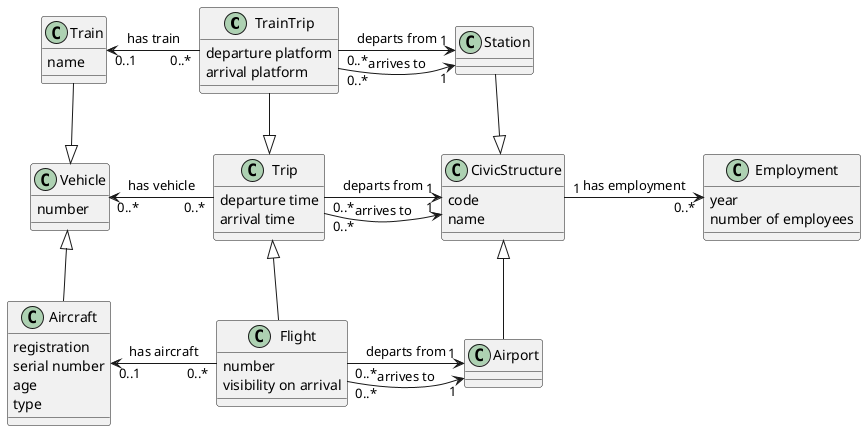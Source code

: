 @startuml
    class TrainTrip {
        departure platform
        arrival platform
    }
    
    class Station
    
    class Train {
        name
    }
    
    TrainTrip "0..*" -right-> "1" Station : departs from
    TrainTrip "0..*" -right-> "1" Station : arrives to
    TrainTrip "0..*" -left-> "0..1" Train : has train
    
    class CivicStructure {
        code
        name
    }
    
    class Trip {
        departure time
        arrival time
    }
    
    class Vehicle {
        number
    }
    
    class Employment {
        year
        number of employees
    }
    
    Trip "0..*" -right-> "1" CivicStructure : departs from
    Trip "0..*" -right-> "1" CivicStructure : arrives to
    Trip "0..*" -left-> "0..*" Vehicle : has vehicle
    
    CivicStructure "1" -right-> "0..*" Employment : has employment
    
    class Flight {
        number
        visibility on arrival
    }
    
    class Airport
    class Aircraft {
        registration
        serial number
        age
        type
    }
    
    Flight "0..*" -right-> "1" Airport : departs from
    Flight "0..*" -right-> "1" Airport : arrives to
    Flight "0..*" -left-> "0..1" Aircraft : has aircraft
    
    Vehicle <|-- Aircraft
    Trip <|-- Flight
    CivicStructure <|-- Airport
    
    Train --|> Vehicle
    TrainTrip --|> Trip
    Station --|> CivicStructure
@enduml